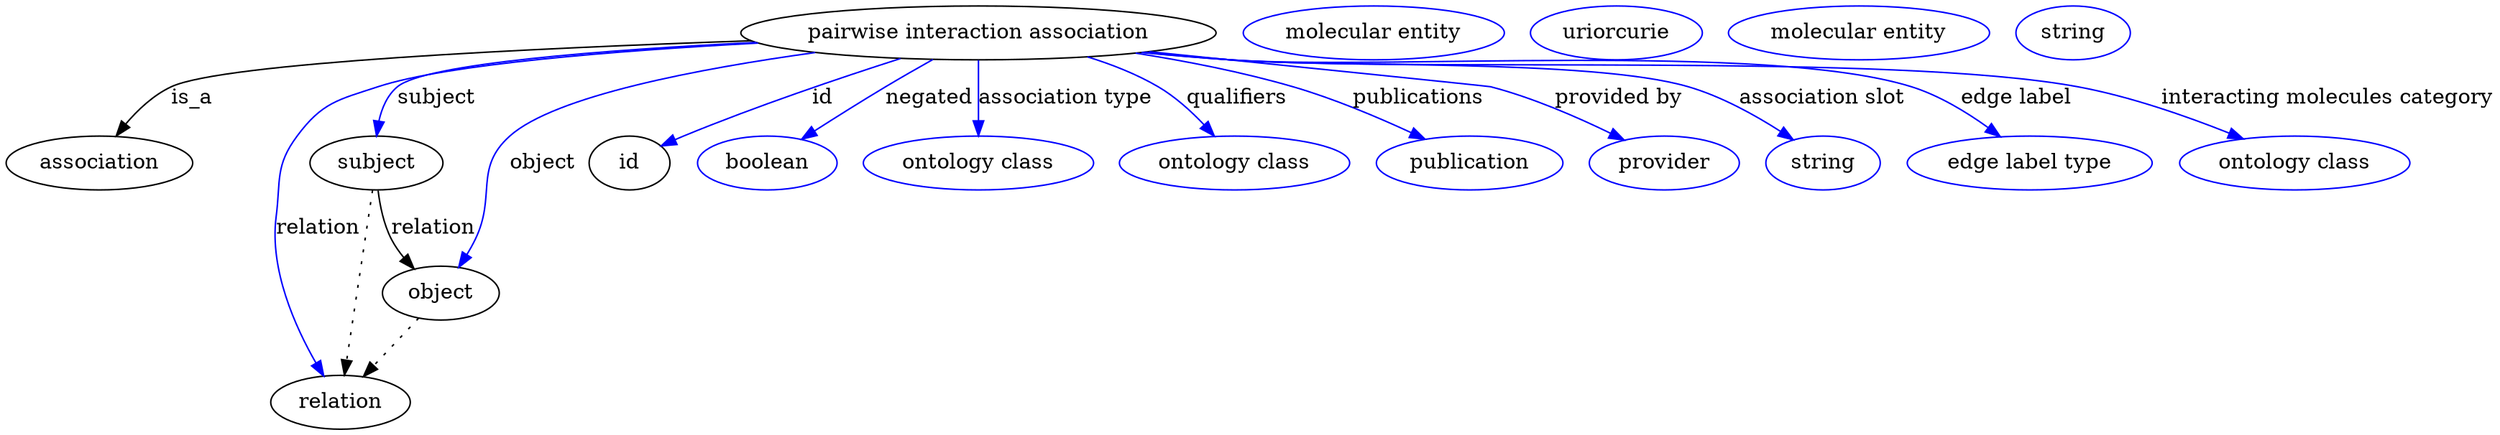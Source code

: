 digraph {
	graph [bb="0,0,1366,283"];
	node [label="\N"];
	"pairwise interaction association"	 [height=0.5,
		label="pairwise interaction association",
		pos="555.05,265",
		width=3.3941];
	association	 [height=0.5,
		pos="50.046,178",
		width=1.3902];
	"pairwise interaction association" -> association	 [label=is_a,
		lp="103.05,221.5",
		pos="e,59.639,195.86 436.33,260.58 309.28,255.09 121.86,244.51 92.046,229 81.295,223.41 72.264,213.74 65.364,204.32"];
	subject	 [height=0.5,
		pos="203.05,178",
		width=0.99297];
	"pairwise interaction association" -> subject	 [color=blue,
		label=subject,
		lp="241.55,221.5",
		pos="e,205.02,196.16 440.79,258.54 351.37,252.51 239.32,242.43 222.05,229 214.81,223.37 210.33,214.68 207.55,206.06",
		style=solid];
	relation	 [height=0.5,
		pos="185.05,18",
		width=1.0471];
	"pairwise interaction association" -> relation	 [color=blue,
		label=relation,
		lp="173.05,134.5",
		pos="e,177.9,35.757 439.29,259.06 354.96,253.6 248.51,244.04 207.05,229 182.36,220.05 171.64,218.46 158.05,196 142.1,169.67 147.54,157.45 \
152.05,127 156.27,98.465 166.4,67.052 174.33,45.31",
		style=solid];
	object	 [height=0.5,
		pos="245.05,91",
		width=0.9027];
	"pairwise interaction association" -> object	 [color=blue,
		label=object,
		lp="301.05,178",
		pos="e,253.2,108.44 468.54,252.18 399.76,240.35 310.8,220.88 284.05,196 260.38,173.99 272.73,157.14 261.05,127 259.86,123.94 258.55,120.76 \
257.22,117.62",
		style=solid];
	id	 [height=0.5,
		pos="354.05,178",
		width=0.75];
	"pairwise interaction association" -> id	 [color=blue,
		label=id,
		lp="467.55,221.5",
		pos="e,375.63,189.09 512.31,248.05 478.8,234.54 431.11,214.83 390.05,196 388.28,195.19 386.48,194.35 384.66,193.48",
		style=solid];
	negated	 [color=blue,
		height=0.5,
		label=boolean,
		pos="437.05,178",
		width=1.0652];
	"pairwise interaction association" -> negated	 [color=blue,
		label=negated,
		lp="525.55,221.5",
		pos="e,458.02,193.46 530.88,247.18 512.12,233.35 486.04,214.12 466.13,199.44",
		style=solid];
	"association type"	 [color=blue,
		height=0.5,
		label="ontology class",
		pos="555.05,178",
		width=1.7151];
	"pairwise interaction association" -> "association type"	 [color=blue,
		label="association type",
		lp="599.05,221.5",
		pos="e,555.05,196 555.05,246.97 555.05,235.19 555.05,219.56 555.05,206.16",
		style=solid];
	qualifiers	 [color=blue,
		height=0.5,
		label="ontology class",
		pos="696.05,178",
		width=1.7151];
	"pairwise interaction association" -> qualifiers	 [color=blue,
		label=qualifiers,
		lp="691.05,221.5",
		pos="e,682.18,195.97 608.09,248.74 621.38,243.48 635.21,236.91 647.05,229 657.47,222.03 667.37,212.51 675.51,203.58",
		style=solid];
	publications	 [color=blue,
		height=0.5,
		label=publication,
		pos="826.05,178",
		width=1.3902];
	"pairwise interaction association" -> publications	 [color=blue,
		label=publications,
		lp="790.55,221.5",
		pos="e,799.18,193.27 635.9,251.49 663.32,245.86 693.87,238.39 721.05,229 744.86,220.77 770.3,208.51 790.18,198.07",
		style=solid];
	"provided by"	 [color=blue,
		height=0.5,
		label=provider,
		pos="934.05,178",
		width=1.1193];
	"pairwise interaction association" -> "provided by"	 [color=blue,
		label="provided by",
		lp="901.05,221.5",
		pos="e,909.69,192.53 644.17,252.63 658.18,250.72 672.5,248.79 686.05,247 749.11,238.67 767.04,247.02 828.05,229 853.52,221.47 880.48,\
208.43 900.83,197.42",
		style=solid];
	"association slot"	 [color=blue,
		height=0.5,
		label=string,
		pos="1023,178",
		width=0.84854];
	"pairwise interaction association" -> "association slot"	 [color=blue,
		label="association slot",
		lp="1013,221.5",
		pos="e,1004.7,192.51 641.62,252.29 656.42,250.35 671.66,248.5 686.05,247 797.73,235.35 830.97,262.81 938.05,229 959.09,222.35 980.38,\
209.57 996.39,198.46",
		style=solid];
	"edge label"	 [color=blue,
		height=0.5,
		label="edge label type",
		pos="1136,178",
		width=1.7873];
	"pairwise interaction association" -> "edge label"	 [color=blue,
		label="edge label",
		lp="1117,221.5",
		pos="e,1116.4,195.37 640.89,252.1 655.91,250.16 671.42,248.36 686.05,247 768.68,239.34 980.18,254.84 1059,229 1076.8,223.17 1094.4,212.05 \
1108.3,201.68",
		style=solid];
	"interacting molecules category"	 [color=blue,
		height=0.5,
		label="ontology class",
		pos="1280,178",
		width=1.7151];
	"pairwise interaction association" -> "interacting molecules category"	 [color=blue,
		label="interacting molecules category",
		lp="1282,221.5",
		pos="e,1248.7,193.64 640.17,252.07 655.42,250.11 671.18,248.31 686.05,247 788.62,237.98 1048.2,249.97 1149,229 1180.4,222.48 1214,209.24 \
1239.4,197.89",
		style=solid];
	subject -> relation	 [pos="e,187.1,36.223 201.02,159.96 197.91,132.35 191.95,79.375 188.25,46.525",
		style=dotted];
	subject -> object	 [label=relation,
		lp="240.05,134.5",
		pos="e,231.43,107.49 207.18,159.99 209.85,149.97 213.81,137.45 219.05,127 220.95,123.2 223.24,119.37 225.66,115.69"];
	"pairwise interaction association_subject"	 [color=blue,
		height=0.5,
		label="molecular entity",
		pos="764.05,265",
		width=1.9137];
	"pairwise interaction association_relation"	 [color=blue,
		height=0.5,
		label=uriorcurie,
		pos="896.05,265",
		width=1.2638];
	object -> relation	 [pos="e,199.02,35.006 231.43,74.435 223.79,65.141 214.11,53.359 205.57,42.968",
		style=dotted];
	"pairwise interaction association_object"	 [color=blue,
		height=0.5,
		label="molecular entity",
		pos="1028,265",
		width=1.9137];
	"pairwise interaction association_id"	 [color=blue,
		height=0.5,
		label=string,
		pos="1145,265",
		width=0.84854];
}
